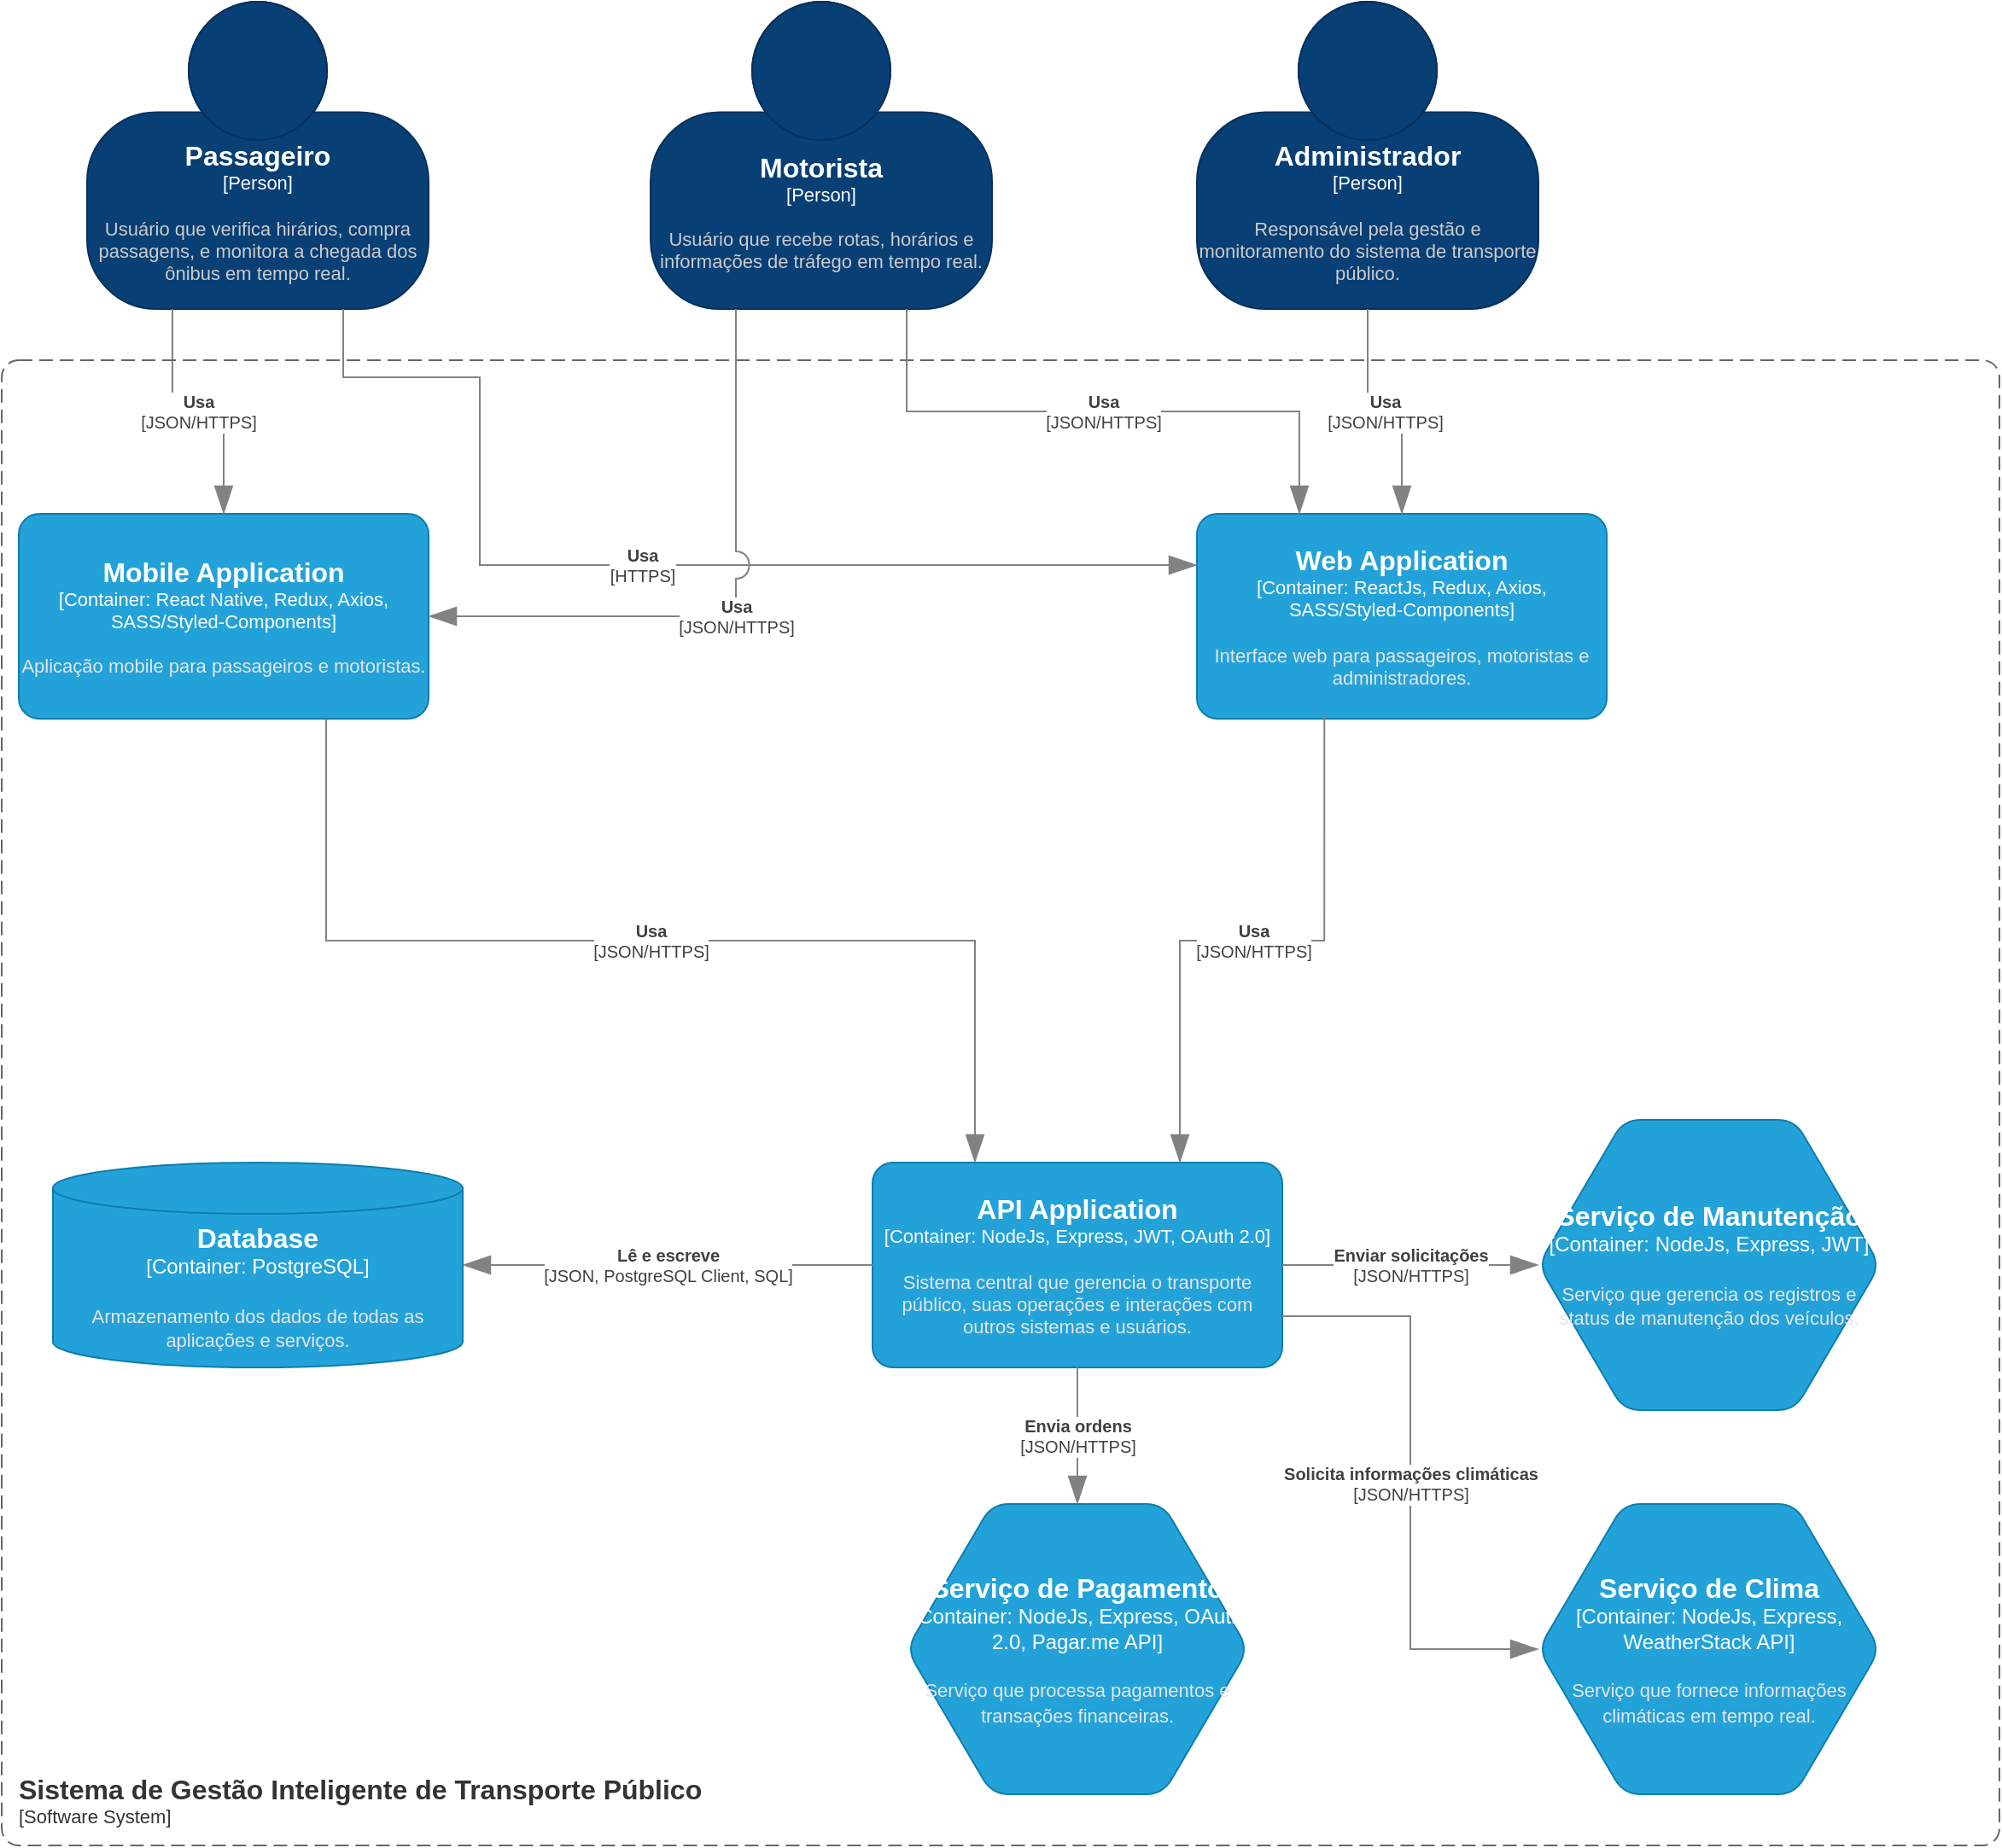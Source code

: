 <mxfile version="24.7.5">
  <diagram name="Page-1" id="9TYzOUOeQ3z76JblQF8q">
    <mxGraphModel dx="1114" dy="1547" grid="1" gridSize="10" guides="1" tooltips="1" connect="1" arrows="1" fold="1" page="1" pageScale="1" pageWidth="850" pageHeight="1100" math="0" shadow="0">
      <root>
        <mxCell id="0" />
        <mxCell id="1" parent="0" />
        <object placeholders="1" c4Name="API Application" c4Type="Container" c4Technology="NodeJs, Express, JWT, OAuth 2.0" c4Description="Sistema central que gerencia o transporte público, suas operações e interações com outros sistemas e usuários." label="&lt;font style=&quot;font-size: 16px&quot;&gt;&lt;b&gt;%c4Name%&lt;/b&gt;&lt;/font&gt;&lt;div&gt;[%c4Type%: %c4Technology%]&lt;/div&gt;&lt;br&gt;&lt;div&gt;&lt;font style=&quot;font-size: 11px&quot;&gt;&lt;font color=&quot;#E6E6E6&quot;&gt;%c4Description%&lt;/font&gt;&lt;/div&gt;" id="z6Ua2lOQRFdtb0xCqQLe-1">
          <mxCell style="rounded=1;whiteSpace=wrap;html=1;fontSize=11;labelBackgroundColor=none;fillColor=#23A2D9;fontColor=#ffffff;align=center;arcSize=10;strokeColor=#0E7DAD;metaEdit=1;resizable=0;points=[[0.25,0,0],[0.5,0,0],[0.75,0,0],[1,0.25,0],[1,0.5,0],[1,0.75,0],[0.75,1,0],[0.5,1,0],[0.25,1,0],[0,0.75,0],[0,0.5,0],[0,0.25,0]];" parent="1" vertex="1">
            <mxGeometry x="540" y="670" width="240" height="120" as="geometry" />
          </mxCell>
        </object>
        <object placeholders="1" c4Name="Web Application" c4Type="Container" c4Technology="ReactJs, Redux, Axios, SASS/Styled-Components" c4Description="Interface web para passageiros, motoristas e administradores." label="&lt;font style=&quot;font-size: 16px&quot;&gt;&lt;b&gt;%c4Name%&lt;/b&gt;&lt;/font&gt;&lt;div&gt;[%c4Type%: %c4Technology%]&lt;/div&gt;&lt;br&gt;&lt;div&gt;&lt;font style=&quot;font-size: 11px&quot;&gt;&lt;font color=&quot;#E6E6E6&quot;&gt;%c4Description%&lt;/font&gt;&lt;/div&gt;" id="z6Ua2lOQRFdtb0xCqQLe-2">
          <mxCell style="rounded=1;whiteSpace=wrap;html=1;fontSize=11;labelBackgroundColor=none;fillColor=#23A2D9;fontColor=#ffffff;align=center;arcSize=10;strokeColor=#0E7DAD;metaEdit=1;resizable=0;points=[[0.25,0,0],[0.5,0,0],[0.75,0,0],[1,0.25,0],[1,0.5,0],[1,0.75,0],[0.75,1,0],[0.5,1,0],[0.25,1,0],[0,0.75,0],[0,0.5,0],[0,0.25,0]];" parent="1" vertex="1">
            <mxGeometry x="730" y="290" width="240" height="120" as="geometry" />
          </mxCell>
        </object>
        <object placeholders="1" c4Name="Mobile Application" c4Type="Container" c4Technology="React Native, Redux, Axios, SASS/Styled-Components" c4Description="Aplicação mobile para passageiros e motoristas." label="&lt;font style=&quot;font-size: 16px&quot;&gt;&lt;b&gt;%c4Name%&lt;/b&gt;&lt;/font&gt;&lt;div&gt;[%c4Type%: %c4Technology%]&lt;/div&gt;&lt;br&gt;&lt;div&gt;&lt;font style=&quot;font-size: 11px&quot;&gt;&lt;font color=&quot;#E6E6E6&quot;&gt;%c4Description%&lt;/font&gt;&lt;/div&gt;" id="z6Ua2lOQRFdtb0xCqQLe-3">
          <mxCell style="rounded=1;whiteSpace=wrap;html=1;fontSize=11;labelBackgroundColor=none;fillColor=#23A2D9;fontColor=#ffffff;align=center;arcSize=10;strokeColor=#0E7DAD;metaEdit=1;resizable=0;points=[[0.25,0,0],[0.5,0,0],[0.75,0,0],[1,0.25,0],[1,0.5,0],[1,0.75,0],[0.75,1,0],[0.5,1,0],[0.25,1,0],[0,0.75,0],[0,0.5,0],[0,0.25,0]];" parent="1" vertex="1">
            <mxGeometry x="40" y="290" width="240" height="120" as="geometry" />
          </mxCell>
        </object>
        <object placeholders="1" c4Name="Serviço de Pagamento" c4Type="Container" c4Technology="NodeJs, Express, OAuth 2.0, Pagar.me API" c4Description="Serviço que processa pagamentos e transações financeiras." label="&lt;font style=&quot;font-size: 16px&quot;&gt;&lt;b&gt;%c4Name%&lt;/b&gt;&lt;/font&gt;&lt;div&gt;[%c4Type%:&amp;nbsp;%c4Technology%]&lt;/div&gt;&lt;br&gt;&lt;div&gt;&lt;font style=&quot;font-size: 11px&quot;&gt;&lt;font color=&quot;#E6E6E6&quot;&gt;%c4Description%&lt;/font&gt;&lt;/div&gt;" id="z6Ua2lOQRFdtb0xCqQLe-5">
          <mxCell style="shape=hexagon;size=50;perimeter=hexagonPerimeter2;whiteSpace=wrap;html=1;fixedSize=1;rounded=1;labelBackgroundColor=none;fillColor=#23A2D9;fontSize=12;fontColor=#ffffff;align=center;strokeColor=#0E7DAD;metaEdit=1;points=[[0.5,0,0],[1,0.25,0],[1,0.5,0],[1,0.75,0],[0.5,1,0],[0,0.75,0],[0,0.5,0],[0,0.25,0]];resizable=0;" parent="1" vertex="1">
            <mxGeometry x="560" y="870" width="200" height="170" as="geometry" />
          </mxCell>
        </object>
        <object placeholders="1" c4Name="Serviço de Clima" c4Type="Container" c4Technology="NodeJs, Express, WeatherStack API" c4Description="Serviço que fornece informações climáticas em tempo real." label="&lt;font style=&quot;font-size: 16px&quot;&gt;&lt;b&gt;%c4Name%&lt;/b&gt;&lt;/font&gt;&lt;div&gt;[%c4Type%:&amp;nbsp;%c4Technology%]&lt;/div&gt;&lt;br&gt;&lt;div&gt;&lt;font style=&quot;font-size: 11px&quot;&gt;&lt;font color=&quot;#E6E6E6&quot;&gt;%c4Description%&lt;/font&gt;&lt;/div&gt;" id="z6Ua2lOQRFdtb0xCqQLe-6">
          <mxCell style="shape=hexagon;size=50;perimeter=hexagonPerimeter2;whiteSpace=wrap;html=1;fixedSize=1;rounded=1;labelBackgroundColor=none;fillColor=#23A2D9;fontSize=12;fontColor=#ffffff;align=center;strokeColor=#0E7DAD;metaEdit=1;points=[[0.5,0,0],[1,0.25,0],[1,0.5,0],[1,0.75,0],[0.5,1,0],[0,0.75,0],[0,0.5,0],[0,0.25,0]];resizable=0;" parent="1" vertex="1">
            <mxGeometry x="930" y="870" width="200" height="170" as="geometry" />
          </mxCell>
        </object>
        <object placeholders="1" c4Name="Serviço de Manutenção" c4Type="Container" c4Technology="NodeJs, Express, JWT" c4Description="Serviço que gerencia os registros e status de manutenção dos veículos." label="&lt;font style=&quot;font-size: 16px&quot;&gt;&lt;b&gt;%c4Name%&lt;/b&gt;&lt;/font&gt;&lt;div&gt;[%c4Type%:&amp;nbsp;%c4Technology%]&lt;/div&gt;&lt;br&gt;&lt;div&gt;&lt;font style=&quot;font-size: 11px&quot;&gt;&lt;font color=&quot;#E6E6E6&quot;&gt;%c4Description%&lt;/font&gt;&lt;/div&gt;" id="z6Ua2lOQRFdtb0xCqQLe-7">
          <mxCell style="shape=hexagon;size=50;perimeter=hexagonPerimeter2;whiteSpace=wrap;html=1;fixedSize=1;rounded=1;labelBackgroundColor=none;fillColor=#23A2D9;fontSize=12;fontColor=#ffffff;align=center;strokeColor=#0E7DAD;metaEdit=1;points=[[0.5,0,0],[1,0.25,0],[1,0.5,0],[1,0.75,0],[0.5,1,0],[0,0.75,0],[0,0.5,0],[0,0.25,0]];resizable=0;" parent="1" vertex="1">
            <mxGeometry x="930" y="645" width="200" height="170" as="geometry" />
          </mxCell>
        </object>
        <object placeholders="1" c4Name="Database" c4Type="Container" c4Technology="PostgreSQL" c4Description="Armazenamento dos dados de todas as aplicações e serviços." label="&lt;font style=&quot;font-size: 16px&quot;&gt;&lt;b&gt;%c4Name%&lt;/b&gt;&lt;/font&gt;&lt;div&gt;[%c4Type%:&amp;nbsp;%c4Technology%]&lt;/div&gt;&lt;br&gt;&lt;div&gt;&lt;font style=&quot;font-size: 11px&quot;&gt;&lt;font color=&quot;#E6E6E6&quot;&gt;%c4Description%&lt;/font&gt;&lt;/div&gt;" id="z6Ua2lOQRFdtb0xCqQLe-8">
          <mxCell style="shape=cylinder3;size=15;whiteSpace=wrap;html=1;boundedLbl=1;rounded=0;labelBackgroundColor=none;fillColor=#23A2D9;fontSize=12;fontColor=#ffffff;align=center;strokeColor=#0E7DAD;metaEdit=1;points=[[0.5,0,0],[1,0.25,0],[1,0.5,0],[1,0.75,0],[0.5,1,0],[0,0.75,0],[0,0.5,0],[0,0.25,0]];resizable=0;" parent="1" vertex="1">
            <mxGeometry x="60" y="670" width="240" height="120" as="geometry" />
          </mxCell>
        </object>
        <object placeholders="1" c4Name="Passageiro" c4Type="Person" c4Description="Usuário que verifica hirários, compra passagens, e monitora a chegada dos ônibus em tempo real." label="&lt;font style=&quot;font-size: 16px&quot;&gt;&lt;b&gt;%c4Name%&lt;/b&gt;&lt;/font&gt;&lt;div&gt;[%c4Type%]&lt;/div&gt;&lt;br&gt;&lt;div&gt;&lt;font style=&quot;font-size: 11px&quot;&gt;&lt;font color=&quot;#cccccc&quot;&gt;%c4Description%&lt;/font&gt;&lt;/div&gt;" id="z6Ua2lOQRFdtb0xCqQLe-9">
          <mxCell style="html=1;fontSize=11;dashed=0;whiteSpace=wrap;fillColor=#083F75;strokeColor=#06315C;fontColor=#ffffff;shape=mxgraph.c4.person2;align=center;metaEdit=1;points=[[0.5,0,0],[1,0.5,0],[1,0.75,0],[0.75,1,0],[0.5,1,0],[0.25,1,0],[0,0.75,0],[0,0.5,0]];resizable=0;" parent="1" vertex="1">
            <mxGeometry x="80" y="-10" width="200" height="180" as="geometry" />
          </mxCell>
        </object>
        <object placeholders="1" c4Name="Motorista" c4Type="Person" c4Description="Usuário que recebe rotas, horários e informações de tráfego em tempo real." label="&lt;font style=&quot;font-size: 16px&quot;&gt;&lt;b&gt;%c4Name%&lt;/b&gt;&lt;/font&gt;&lt;div&gt;[%c4Type%]&lt;/div&gt;&lt;br&gt;&lt;div&gt;&lt;font style=&quot;font-size: 11px&quot;&gt;&lt;font color=&quot;#cccccc&quot;&gt;%c4Description%&lt;/font&gt;&lt;/div&gt;" id="z6Ua2lOQRFdtb0xCqQLe-10">
          <mxCell style="html=1;fontSize=11;dashed=0;whiteSpace=wrap;fillColor=#083F75;strokeColor=#06315C;fontColor=#ffffff;shape=mxgraph.c4.person2;align=center;metaEdit=1;points=[[0.5,0,0],[1,0.5,0],[1,0.75,0],[0.75,1,0],[0.5,1,0],[0.25,1,0],[0,0.75,0],[0,0.5,0]];resizable=0;" parent="1" vertex="1">
            <mxGeometry x="410" y="-10" width="200" height="180" as="geometry" />
          </mxCell>
        </object>
        <object placeholders="1" c4Name="Administrador" c4Type="Person" c4Description="Responsável pela gestão e monitoramento do sistema de transporte público." label="&lt;font style=&quot;font-size: 16px&quot;&gt;&lt;b&gt;%c4Name%&lt;/b&gt;&lt;/font&gt;&lt;div&gt;[%c4Type%]&lt;/div&gt;&lt;br&gt;&lt;div&gt;&lt;font style=&quot;font-size: 11px&quot;&gt;&lt;font color=&quot;#cccccc&quot;&gt;%c4Description%&lt;/font&gt;&lt;/div&gt;" id="z6Ua2lOQRFdtb0xCqQLe-11">
          <mxCell style="html=1;fontSize=11;dashed=0;whiteSpace=wrap;fillColor=#083F75;strokeColor=#06315C;fontColor=#ffffff;shape=mxgraph.c4.person2;align=center;metaEdit=1;points=[[0.5,0,0],[1,0.5,0],[1,0.75,0],[0.75,1,0],[0.5,1,0],[0.25,1,0],[0,0.75,0],[0,0.5,0]];resizable=0;" parent="1" vertex="1">
            <mxGeometry x="730" y="-10" width="200" height="180" as="geometry" />
          </mxCell>
        </object>
        <object placeholders="1" c4Type="Relationship" c4Technology="HTTPS" c4Description="Usa" label="&lt;div style=&quot;text-align: left&quot;&gt;&lt;div style=&quot;text-align: center&quot;&gt;&lt;b&gt;%c4Description%&lt;/b&gt;&lt;/div&gt;&lt;div style=&quot;text-align: center&quot;&gt;[%c4Technology%]&lt;/div&gt;&lt;/div&gt;" id="z6Ua2lOQRFdtb0xCqQLe-12">
          <mxCell style="endArrow=blockThin;html=1;fontSize=10;fontColor=#404040;strokeWidth=1;endFill=1;strokeColor=#828282;elbow=vertical;metaEdit=1;endSize=14;startSize=14;jumpStyle=arc;jumpSize=16;rounded=0;edgeStyle=orthogonalEdgeStyle;exitX=0.75;exitY=1;exitDx=0;exitDy=0;exitPerimeter=0;entryX=0;entryY=0.25;entryDx=0;entryDy=0;entryPerimeter=0;" parent="1" source="z6Ua2lOQRFdtb0xCqQLe-9" target="z6Ua2lOQRFdtb0xCqQLe-2" edge="1">
            <mxGeometry width="240" relative="1" as="geometry">
              <mxPoint x="160" y="200" as="sourcePoint" />
              <mxPoint x="400" y="200" as="targetPoint" />
              <Array as="points">
                <mxPoint x="230" y="210" />
                <mxPoint x="310" y="210" />
                <mxPoint x="310" y="320" />
              </Array>
            </mxGeometry>
          </mxCell>
        </object>
        <object placeholders="1" c4Type="Relationship" c4Technology="JSON, PostgreSQL Client, SQL" c4Description="Lê e escreve" label="&lt;div style=&quot;text-align: left&quot;&gt;&lt;div style=&quot;text-align: center&quot;&gt;&lt;b&gt;%c4Description%&lt;/b&gt;&lt;/div&gt;&lt;div style=&quot;text-align: center&quot;&gt;[%c4Technology%]&lt;/div&gt;&lt;/div&gt;" id="z6Ua2lOQRFdtb0xCqQLe-13">
          <mxCell style="endArrow=blockThin;html=1;fontSize=10;fontColor=#404040;strokeWidth=1;endFill=1;strokeColor=#828282;elbow=vertical;metaEdit=1;endSize=14;startSize=14;jumpStyle=arc;jumpSize=16;rounded=0;edgeStyle=orthogonalEdgeStyle;exitX=0;exitY=0.5;exitDx=0;exitDy=0;exitPerimeter=0;entryX=1;entryY=0.5;entryDx=0;entryDy=0;entryPerimeter=0;" parent="1" source="z6Ua2lOQRFdtb0xCqQLe-1" target="z6Ua2lOQRFdtb0xCqQLe-8" edge="1">
            <mxGeometry width="240" relative="1" as="geometry">
              <mxPoint x="720" y="510" as="sourcePoint" />
              <mxPoint x="960" y="510" as="targetPoint" />
            </mxGeometry>
          </mxCell>
        </object>
        <object placeholders="1" c4Type="Relationship" c4Technology="JSON/HTTPS" c4Description="Usa" label="&lt;div style=&quot;text-align: left&quot;&gt;&lt;div style=&quot;text-align: center&quot;&gt;&lt;b&gt;%c4Description%&lt;/b&gt;&lt;/div&gt;&lt;div style=&quot;text-align: center&quot;&gt;[%c4Technology%]&lt;/div&gt;&lt;/div&gt;" id="z6Ua2lOQRFdtb0xCqQLe-14">
          <mxCell style="endArrow=blockThin;html=1;fontSize=10;fontColor=#404040;strokeWidth=1;endFill=1;strokeColor=#828282;elbow=vertical;metaEdit=1;endSize=14;startSize=14;jumpStyle=arc;jumpSize=16;rounded=0;edgeStyle=orthogonalEdgeStyle;entryX=0.5;entryY=0;entryDx=0;entryDy=0;entryPerimeter=0;exitX=0.25;exitY=1;exitDx=0;exitDy=0;exitPerimeter=0;" parent="1" source="z6Ua2lOQRFdtb0xCqQLe-9" target="z6Ua2lOQRFdtb0xCqQLe-3" edge="1">
            <mxGeometry width="240" relative="1" as="geometry">
              <mxPoint x="140" y="200" as="sourcePoint" />
              <mxPoint x="500" y="180" as="targetPoint" />
            </mxGeometry>
          </mxCell>
        </object>
        <object placeholders="1" c4Name="Sistema de Gestão Inteligente de Transporte Público" c4Type="SystemScopeBoundary" c4Application="Software System" label="&lt;font style=&quot;font-size: 16px&quot;&gt;&lt;b&gt;&lt;div style=&quot;text-align: left&quot;&gt;%c4Name%&lt;/div&gt;&lt;/b&gt;&lt;/font&gt;&lt;div style=&quot;text-align: left&quot;&gt;[%c4Application%]&lt;/div&gt;" id="z6Ua2lOQRFdtb0xCqQLe-15">
          <mxCell style="rounded=1;fontSize=11;whiteSpace=wrap;html=1;dashed=1;arcSize=20;fillColor=none;strokeColor=#666666;fontColor=#333333;labelBackgroundColor=none;align=left;verticalAlign=bottom;labelBorderColor=none;spacingTop=0;spacing=10;dashPattern=8 4;metaEdit=1;rotatable=0;perimeter=rectanglePerimeter;noLabel=0;labelPadding=0;allowArrows=0;connectable=0;expand=0;recursiveResize=0;editable=1;pointerEvents=0;absoluteArcSize=1;points=[[0.25,0,0],[0.5,0,0],[0.75,0,0],[1,0.25,0],[1,0.5,0],[1,0.75,0],[0.75,1,0],[0.5,1,0],[0.25,1,0],[0,0.75,0],[0,0.5,0],[0,0.25,0]];" parent="1" vertex="1">
            <mxGeometry x="30" y="200" width="1170" height="870" as="geometry" />
          </mxCell>
        </object>
        <object placeholders="1" c4Type="Relationship" c4Technology="JSON/HTTPS" c4Description="Usa" label="&lt;div style=&quot;text-align: left&quot;&gt;&lt;div style=&quot;text-align: center&quot;&gt;&lt;b&gt;%c4Description%&lt;/b&gt;&lt;/div&gt;&lt;div style=&quot;text-align: center&quot;&gt;[%c4Technology%]&lt;/div&gt;&lt;/div&gt;" id="z6Ua2lOQRFdtb0xCqQLe-17">
          <mxCell style="endArrow=blockThin;html=1;fontSize=10;fontColor=#404040;strokeWidth=1;endFill=1;strokeColor=#828282;elbow=vertical;metaEdit=1;endSize=14;startSize=14;jumpStyle=arc;jumpSize=16;rounded=0;edgeStyle=orthogonalEdgeStyle;exitX=0.75;exitY=1;exitDx=0;exitDy=0;exitPerimeter=0;entryX=0.25;entryY=0;entryDx=0;entryDy=0;entryPerimeter=0;" parent="1" source="z6Ua2lOQRFdtb0xCqQLe-10" target="z6Ua2lOQRFdtb0xCqQLe-2" edge="1">
            <mxGeometry width="240" relative="1" as="geometry">
              <mxPoint x="380" y="360" as="sourcePoint" />
              <mxPoint x="620" y="360" as="targetPoint" />
            </mxGeometry>
          </mxCell>
        </object>
        <object placeholders="1" c4Type="Relationship" c4Technology="JSON/HTTPS" c4Description="Usa" label="&lt;div style=&quot;text-align: left&quot;&gt;&lt;div style=&quot;text-align: center&quot;&gt;&lt;b&gt;%c4Description%&lt;/b&gt;&lt;/div&gt;&lt;div style=&quot;text-align: center&quot;&gt;[%c4Technology%]&lt;/div&gt;&lt;/div&gt;" id="z6Ua2lOQRFdtb0xCqQLe-18">
          <mxCell style="endArrow=blockThin;html=1;fontSize=10;fontColor=#404040;strokeWidth=1;endFill=1;strokeColor=#828282;elbow=vertical;metaEdit=1;endSize=14;startSize=14;jumpStyle=arc;jumpSize=16;rounded=0;edgeStyle=orthogonalEdgeStyle;exitX=0.5;exitY=1;exitDx=0;exitDy=0;exitPerimeter=0;entryX=0.5;entryY=0;entryDx=0;entryDy=0;entryPerimeter=0;" parent="1" source="z6Ua2lOQRFdtb0xCqQLe-11" target="z6Ua2lOQRFdtb0xCqQLe-2" edge="1">
            <mxGeometry width="240" relative="1" as="geometry">
              <mxPoint x="860" y="210" as="sourcePoint" />
              <mxPoint x="1100" y="210" as="targetPoint" />
            </mxGeometry>
          </mxCell>
        </object>
        <object placeholders="1" c4Type="Relationship" c4Technology="JSON/HTTPS" c4Description="Usa" label="&lt;div style=&quot;text-align: left&quot;&gt;&lt;div style=&quot;text-align: center&quot;&gt;&lt;b&gt;%c4Description%&lt;/b&gt;&lt;/div&gt;&lt;div style=&quot;text-align: center&quot;&gt;[%c4Technology%]&lt;/div&gt;&lt;/div&gt;" id="z6Ua2lOQRFdtb0xCqQLe-19">
          <mxCell style="endArrow=blockThin;html=1;fontSize=10;fontColor=#404040;strokeWidth=1;endFill=1;strokeColor=#828282;elbow=vertical;metaEdit=1;endSize=14;startSize=14;jumpStyle=arc;jumpSize=16;rounded=0;edgeStyle=orthogonalEdgeStyle;exitX=0.25;exitY=1;exitDx=0;exitDy=0;exitPerimeter=0;entryX=1;entryY=0.5;entryDx=0;entryDy=0;entryPerimeter=0;" parent="1" source="z6Ua2lOQRFdtb0xCqQLe-10" target="z6Ua2lOQRFdtb0xCqQLe-3" edge="1">
            <mxGeometry width="240" relative="1" as="geometry">
              <mxPoint x="400" y="390" as="sourcePoint" />
              <mxPoint x="640" y="390" as="targetPoint" />
            </mxGeometry>
          </mxCell>
        </object>
        <object placeholders="1" c4Type="Relationship" c4Technology="JSON/HTTPS" c4Description="Envia ordens" label="&lt;div style=&quot;text-align: left&quot;&gt;&lt;div style=&quot;text-align: center&quot;&gt;&lt;b&gt;%c4Description%&lt;/b&gt;&lt;/div&gt;&lt;div style=&quot;text-align: center&quot;&gt;[%c4Technology%]&lt;/div&gt;&lt;/div&gt;" id="z6Ua2lOQRFdtb0xCqQLe-20">
          <mxCell style="endArrow=blockThin;html=1;fontSize=10;fontColor=#404040;strokeWidth=1;endFill=1;strokeColor=#828282;elbow=vertical;metaEdit=1;endSize=14;startSize=14;jumpStyle=arc;jumpSize=16;rounded=0;edgeStyle=orthogonalEdgeStyle;exitX=0.5;exitY=1;exitDx=0;exitDy=0;exitPerimeter=0;entryX=0.5;entryY=0;entryDx=0;entryDy=0;entryPerimeter=0;" parent="1" source="z6Ua2lOQRFdtb0xCqQLe-1" target="z6Ua2lOQRFdtb0xCqQLe-5" edge="1">
            <mxGeometry width="240" relative="1" as="geometry">
              <mxPoint x="670" y="830" as="sourcePoint" />
              <mxPoint x="1010" y="570" as="targetPoint" />
              <mxPoint as="offset" />
            </mxGeometry>
          </mxCell>
        </object>
        <object placeholders="1" c4Type="Relationship" c4Technology="JSON/HTTPS" c4Description="Usa" label="&lt;div style=&quot;text-align: left&quot;&gt;&lt;div style=&quot;text-align: center&quot;&gt;&lt;b&gt;%c4Description%&lt;/b&gt;&lt;/div&gt;&lt;div style=&quot;text-align: center&quot;&gt;[%c4Technology%]&lt;/div&gt;&lt;/div&gt;" id="z6Ua2lOQRFdtb0xCqQLe-21">
          <mxCell style="endArrow=blockThin;html=1;fontSize=10;fontColor=#404040;strokeWidth=1;endFill=1;strokeColor=#828282;elbow=vertical;metaEdit=1;endSize=14;startSize=14;jumpStyle=arc;jumpSize=16;rounded=0;edgeStyle=orthogonalEdgeStyle;exitX=0.75;exitY=1;exitDx=0;exitDy=0;exitPerimeter=0;entryX=0.25;entryY=0;entryDx=0;entryDy=0;entryPerimeter=0;" parent="1" source="z6Ua2lOQRFdtb0xCqQLe-3" target="z6Ua2lOQRFdtb0xCqQLe-1" edge="1">
            <mxGeometry width="240" relative="1" as="geometry">
              <mxPoint x="440" y="520" as="sourcePoint" />
              <mxPoint x="680" y="520" as="targetPoint" />
            </mxGeometry>
          </mxCell>
        </object>
        <object placeholders="1" c4Type="Relationship" c4Technology="JSON/HTTPS" c4Description="Usa" label="&lt;div style=&quot;text-align: left&quot;&gt;&lt;div style=&quot;text-align: center&quot;&gt;&lt;b&gt;%c4Description%&lt;/b&gt;&lt;/div&gt;&lt;div style=&quot;text-align: center&quot;&gt;[%c4Technology%]&lt;/div&gt;&lt;/div&gt;" id="z6Ua2lOQRFdtb0xCqQLe-22">
          <mxCell style="endArrow=blockThin;html=1;fontSize=10;fontColor=#404040;strokeWidth=1;endFill=1;strokeColor=#828282;elbow=vertical;metaEdit=1;endSize=14;startSize=14;jumpStyle=arc;jumpSize=16;rounded=0;edgeStyle=orthogonalEdgeStyle;exitX=0.311;exitY=0.986;exitDx=0;exitDy=0;exitPerimeter=0;entryX=0.75;entryY=0;entryDx=0;entryDy=0;entryPerimeter=0;" parent="1" source="z6Ua2lOQRFdtb0xCqQLe-2" target="z6Ua2lOQRFdtb0xCqQLe-1" edge="1">
            <mxGeometry width="240" relative="1" as="geometry">
              <mxPoint x="710" y="480" as="sourcePoint" />
              <mxPoint x="950" y="480" as="targetPoint" />
            </mxGeometry>
          </mxCell>
        </object>
        <object placeholders="1" c4Type="Relationship" c4Technology="JSON/HTTPS" c4Description="Solicita informações climáticas" label="&lt;div style=&quot;text-align: left&quot;&gt;&lt;div style=&quot;text-align: center&quot;&gt;&lt;b&gt;%c4Description%&lt;/b&gt;&lt;/div&gt;&lt;div style=&quot;text-align: center&quot;&gt;[%c4Technology%]&lt;/div&gt;&lt;/div&gt;" id="z6Ua2lOQRFdtb0xCqQLe-24">
          <mxCell style="endArrow=blockThin;html=1;fontSize=10;fontColor=#404040;strokeWidth=1;endFill=1;strokeColor=#828282;elbow=vertical;metaEdit=1;endSize=14;startSize=14;jumpStyle=arc;jumpSize=16;rounded=0;edgeStyle=orthogonalEdgeStyle;exitX=1;exitY=0.75;exitDx=0;exitDy=0;exitPerimeter=0;entryX=0;entryY=0.5;entryDx=0;entryDy=0;entryPerimeter=0;" parent="1" source="z6Ua2lOQRFdtb0xCqQLe-1" target="z6Ua2lOQRFdtb0xCqQLe-6" edge="1">
            <mxGeometry width="240" relative="1" as="geometry">
              <mxPoint x="350" y="870" as="sourcePoint" />
              <mxPoint x="590" y="870" as="targetPoint" />
            </mxGeometry>
          </mxCell>
        </object>
        <object placeholders="1" c4Type="Relationship" c4Technology="JSON/HTTPS" c4Description="Enviar solicitações" label="&lt;div style=&quot;text-align: left&quot;&gt;&lt;div style=&quot;text-align: center&quot;&gt;&lt;b&gt;%c4Description%&lt;/b&gt;&lt;/div&gt;&lt;div style=&quot;text-align: center&quot;&gt;[%c4Technology%]&lt;/div&gt;&lt;/div&gt;" id="z6Ua2lOQRFdtb0xCqQLe-25">
          <mxCell style="endArrow=blockThin;html=1;fontSize=10;fontColor=#404040;strokeWidth=1;endFill=1;strokeColor=#828282;elbow=vertical;metaEdit=1;endSize=14;startSize=14;jumpStyle=arc;jumpSize=16;rounded=0;edgeStyle=orthogonalEdgeStyle;exitX=1;exitY=0.5;exitDx=0;exitDy=0;exitPerimeter=0;entryX=0;entryY=0.5;entryDx=0;entryDy=0;entryPerimeter=0;" parent="1" source="z6Ua2lOQRFdtb0xCqQLe-1" target="z6Ua2lOQRFdtb0xCqQLe-7" edge="1">
            <mxGeometry width="240" relative="1" as="geometry">
              <mxPoint x="250" y="950" as="sourcePoint" />
              <mxPoint x="490" y="950" as="targetPoint" />
            </mxGeometry>
          </mxCell>
        </object>
      </root>
    </mxGraphModel>
  </diagram>
</mxfile>
